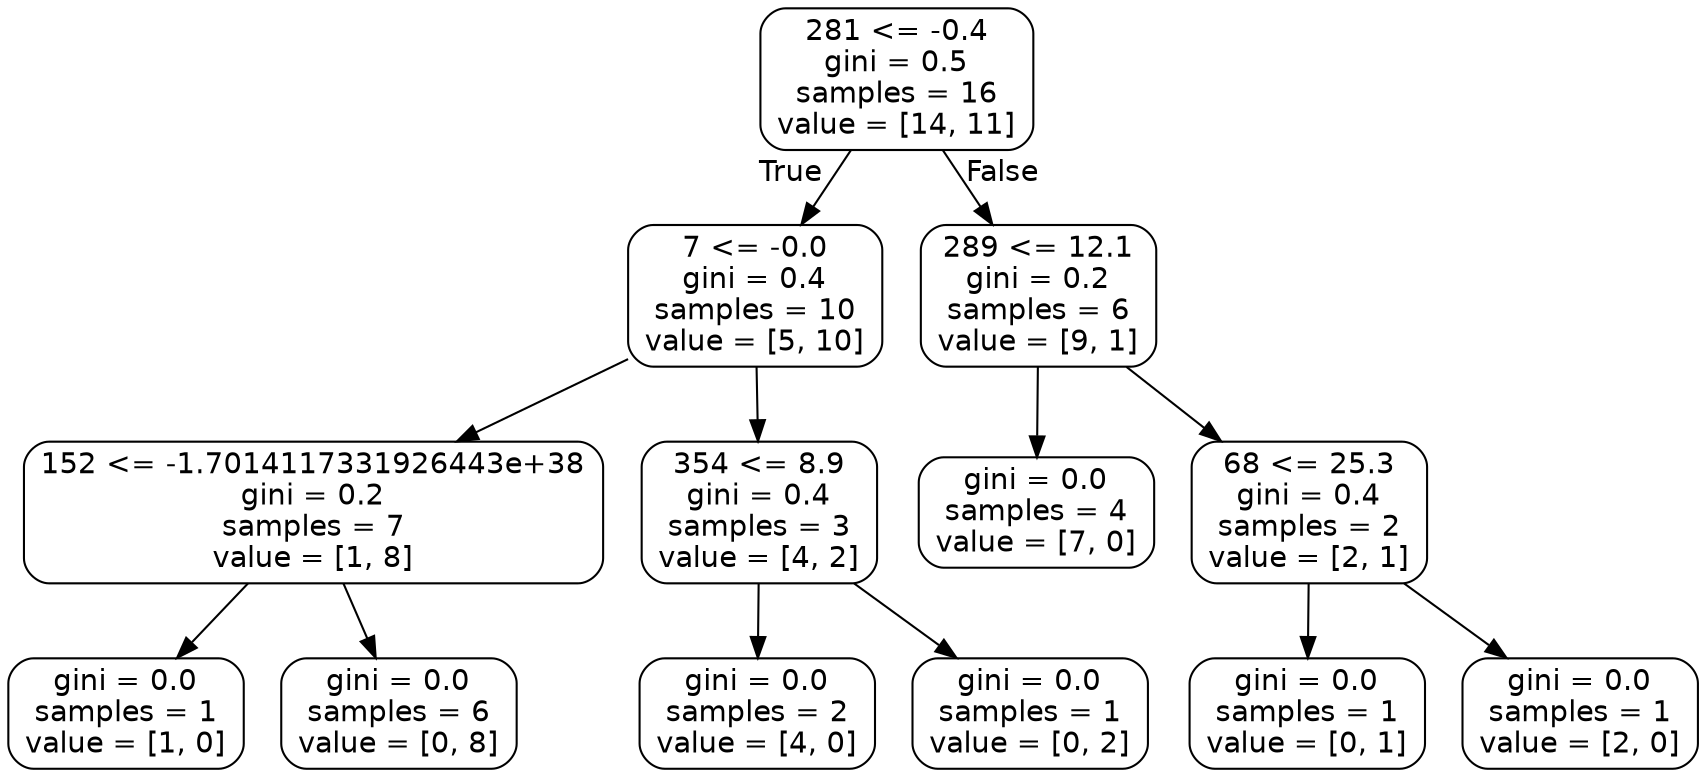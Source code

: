 digraph Tree {
node [shape=box, style="rounded", color="black", fontname=helvetica] ;
edge [fontname=helvetica] ;
0 [label="281 <= -0.4\ngini = 0.5\nsamples = 16\nvalue = [14, 11]"] ;
1 [label="7 <= -0.0\ngini = 0.4\nsamples = 10\nvalue = [5, 10]"] ;
0 -> 1 [labeldistance=2.5, labelangle=45, headlabel="True"] ;
2 [label="152 <= -1.7014117331926443e+38\ngini = 0.2\nsamples = 7\nvalue = [1, 8]"] ;
1 -> 2 ;
3 [label="gini = 0.0\nsamples = 1\nvalue = [1, 0]"] ;
2 -> 3 ;
4 [label="gini = 0.0\nsamples = 6\nvalue = [0, 8]"] ;
2 -> 4 ;
5 [label="354 <= 8.9\ngini = 0.4\nsamples = 3\nvalue = [4, 2]"] ;
1 -> 5 ;
6 [label="gini = 0.0\nsamples = 2\nvalue = [4, 0]"] ;
5 -> 6 ;
7 [label="gini = 0.0\nsamples = 1\nvalue = [0, 2]"] ;
5 -> 7 ;
8 [label="289 <= 12.1\ngini = 0.2\nsamples = 6\nvalue = [9, 1]"] ;
0 -> 8 [labeldistance=2.5, labelangle=-45, headlabel="False"] ;
9 [label="gini = 0.0\nsamples = 4\nvalue = [7, 0]"] ;
8 -> 9 ;
10 [label="68 <= 25.3\ngini = 0.4\nsamples = 2\nvalue = [2, 1]"] ;
8 -> 10 ;
11 [label="gini = 0.0\nsamples = 1\nvalue = [0, 1]"] ;
10 -> 11 ;
12 [label="gini = 0.0\nsamples = 1\nvalue = [2, 0]"] ;
10 -> 12 ;
}